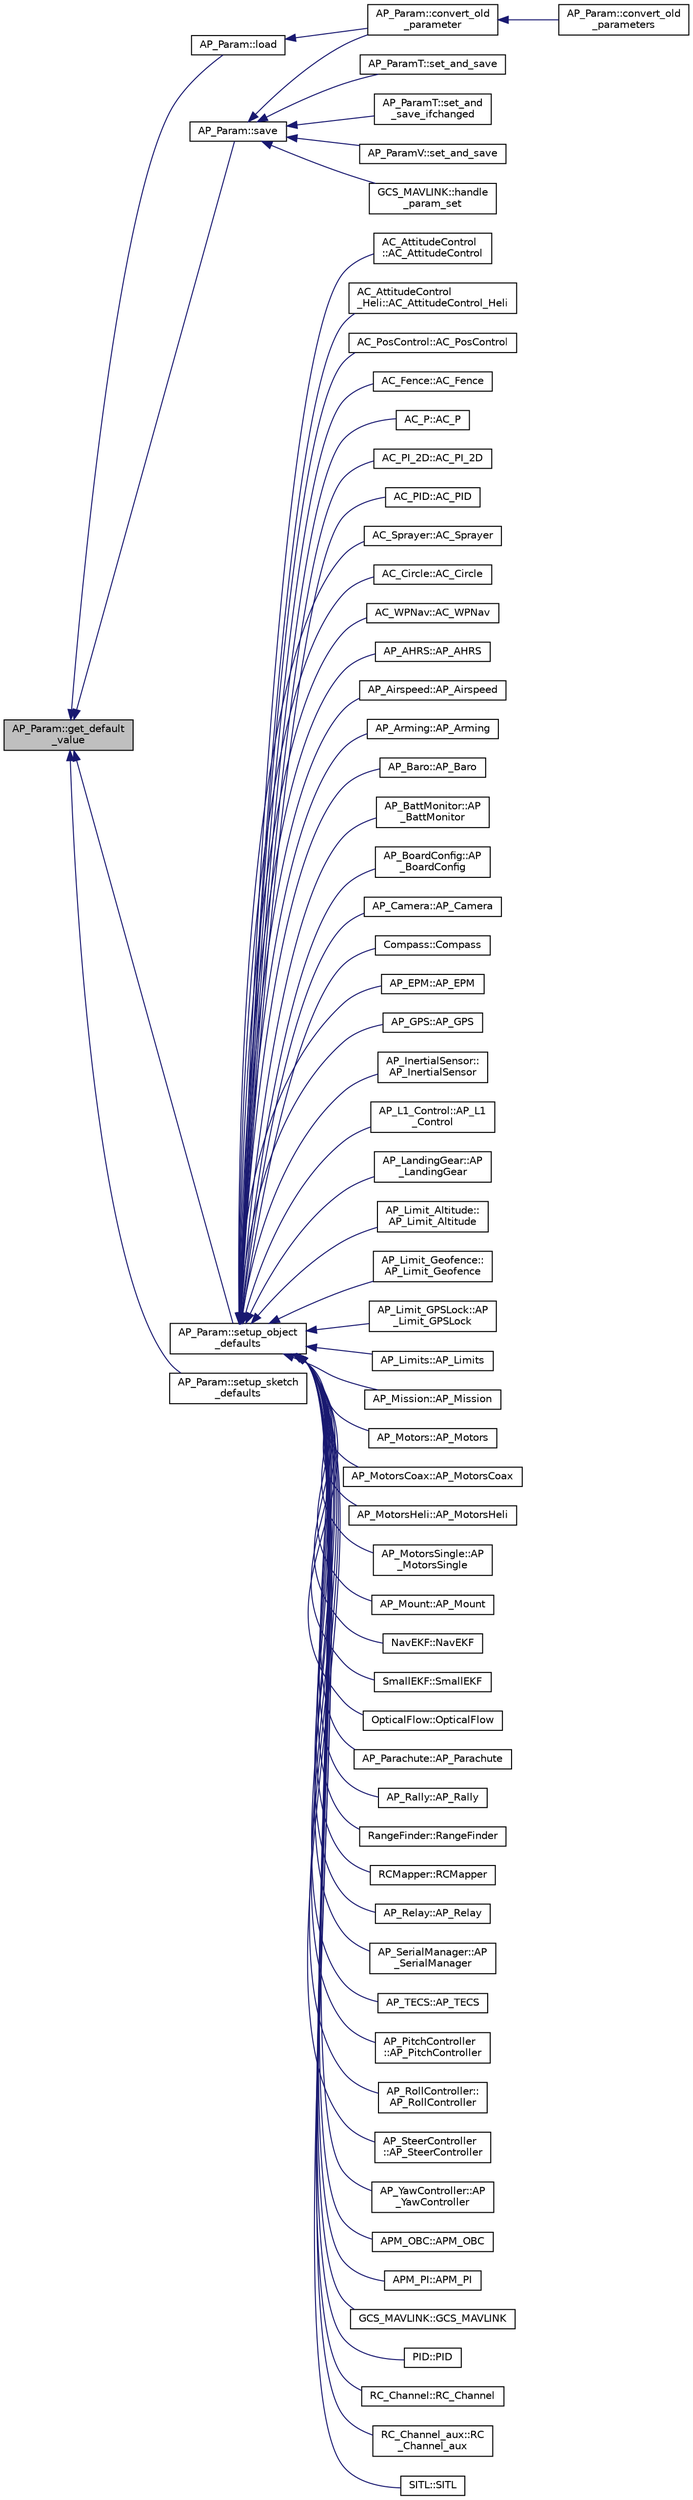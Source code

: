 digraph "AP_Param::get_default_value"
{
 // INTERACTIVE_SVG=YES
  edge [fontname="Helvetica",fontsize="10",labelfontname="Helvetica",labelfontsize="10"];
  node [fontname="Helvetica",fontsize="10",shape=record];
  rankdir="LR";
  Node1 [label="AP_Param::get_default\l_value",height=0.2,width=0.4,color="black", fillcolor="grey75", style="filled" fontcolor="black"];
  Node1 -> Node2 [dir="back",color="midnightblue",fontsize="10",style="solid",fontname="Helvetica"];
  Node2 [label="AP_Param::load",height=0.2,width=0.4,color="black", fillcolor="white", style="filled",URL="$classAP__Param.html#acc7389e0ddc7f46347692a18c43a8d80"];
  Node2 -> Node3 [dir="back",color="midnightblue",fontsize="10",style="solid",fontname="Helvetica"];
  Node3 [label="AP_Param::convert_old\l_parameter",height=0.2,width=0.4,color="black", fillcolor="white", style="filled",URL="$classAP__Param.html#a508aefe4d24c20bada33f79e8bb14a12"];
  Node3 -> Node4 [dir="back",color="midnightblue",fontsize="10",style="solid",fontname="Helvetica"];
  Node4 [label="AP_Param::convert_old\l_parameters",height=0.2,width=0.4,color="black", fillcolor="white", style="filled",URL="$classAP__Param.html#a25fd45233974736c2ac8e4680882a235"];
  Node1 -> Node5 [dir="back",color="midnightblue",fontsize="10",style="solid",fontname="Helvetica"];
  Node5 [label="AP_Param::save",height=0.2,width=0.4,color="black", fillcolor="white", style="filled",URL="$classAP__Param.html#ae498713a1575d30e9a10507d76c15e86"];
  Node5 -> Node3 [dir="back",color="midnightblue",fontsize="10",style="solid",fontname="Helvetica"];
  Node5 -> Node6 [dir="back",color="midnightblue",fontsize="10",style="solid",fontname="Helvetica"];
  Node6 [label="AP_ParamT::set_and_save",height=0.2,width=0.4,color="black", fillcolor="white", style="filled",URL="$classAP__ParamT.html#a25edf0e710f7be745fcf64636ba69be8"];
  Node5 -> Node7 [dir="back",color="midnightblue",fontsize="10",style="solid",fontname="Helvetica"];
  Node7 [label="AP_ParamT::set_and\l_save_ifchanged",height=0.2,width=0.4,color="black", fillcolor="white", style="filled",URL="$classAP__ParamT.html#a950a2a2acb4a1073314733cd0856f31f"];
  Node5 -> Node8 [dir="back",color="midnightblue",fontsize="10",style="solid",fontname="Helvetica"];
  Node8 [label="AP_ParamV::set_and_save",height=0.2,width=0.4,color="black", fillcolor="white", style="filled",URL="$classAP__ParamV.html#ad0e5c746e1c9ae91c58e17e84f5ea390"];
  Node5 -> Node9 [dir="back",color="midnightblue",fontsize="10",style="solid",fontname="Helvetica"];
  Node9 [label="GCS_MAVLINK::handle\l_param_set",height=0.2,width=0.4,color="black", fillcolor="white", style="filled",URL="$classGCS__MAVLINK.html#ae8138868be824c9478307c705a0e6763"];
  Node1 -> Node10 [dir="back",color="midnightblue",fontsize="10",style="solid",fontname="Helvetica"];
  Node10 [label="AP_Param::setup_object\l_defaults",height=0.2,width=0.4,color="black", fillcolor="white", style="filled",URL="$classAP__Param.html#a5f6dcfce1c0a79cf5bd81283e22f3201"];
  Node10 -> Node11 [dir="back",color="midnightblue",fontsize="10",style="solid",fontname="Helvetica"];
  Node11 [label="AC_AttitudeControl\l::AC_AttitudeControl",height=0.2,width=0.4,color="black", fillcolor="white", style="filled",URL="$classAC__AttitudeControl.html#ad2c6d864093ea916550cea4c16af949e"];
  Node10 -> Node12 [dir="back",color="midnightblue",fontsize="10",style="solid",fontname="Helvetica"];
  Node12 [label="AC_AttitudeControl\l_Heli::AC_AttitudeControl_Heli",height=0.2,width=0.4,color="black", fillcolor="white", style="filled",URL="$classAC__AttitudeControl__Heli.html#abd6f7eb56970ec69730978dbf91134eb"];
  Node10 -> Node13 [dir="back",color="midnightblue",fontsize="10",style="solid",fontname="Helvetica"];
  Node13 [label="AC_PosControl::AC_PosControl",height=0.2,width=0.4,color="black", fillcolor="white", style="filled",URL="$classAC__PosControl.html#a64b8e0a484a5be1f23cd3e6fd38faf0a",tooltip="Constructor. "];
  Node10 -> Node14 [dir="back",color="midnightblue",fontsize="10",style="solid",fontname="Helvetica"];
  Node14 [label="AC_Fence::AC_Fence",height=0.2,width=0.4,color="black", fillcolor="white", style="filled",URL="$classAC__Fence.html#a2cd3e448d776bb7d2faac9e1cc59cc22",tooltip="Constructor. "];
  Node10 -> Node15 [dir="back",color="midnightblue",fontsize="10",style="solid",fontname="Helvetica"];
  Node15 [label="AC_P::AC_P",height=0.2,width=0.4,color="black", fillcolor="white", style="filled",URL="$classAC__P.html#a86b4d2f7dc92d0f986f0334cca2a3a5d"];
  Node10 -> Node16 [dir="back",color="midnightblue",fontsize="10",style="solid",fontname="Helvetica"];
  Node16 [label="AC_PI_2D::AC_PI_2D",height=0.2,width=0.4,color="black", fillcolor="white", style="filled",URL="$classAC__PI__2D.html#a40eafe56cc5a4246045cb97e1ec751ce"];
  Node10 -> Node17 [dir="back",color="midnightblue",fontsize="10",style="solid",fontname="Helvetica"];
  Node17 [label="AC_PID::AC_PID",height=0.2,width=0.4,color="black", fillcolor="white", style="filled",URL="$classAC__PID.html#ad324f276474749d6130985500f5c7c1b"];
  Node10 -> Node18 [dir="back",color="midnightblue",fontsize="10",style="solid",fontname="Helvetica"];
  Node18 [label="AC_Sprayer::AC_Sprayer",height=0.2,width=0.4,color="black", fillcolor="white", style="filled",URL="$classAC__Sprayer.html#a490831ebab0593e6fe97b834caa41976",tooltip="Constructor. "];
  Node10 -> Node19 [dir="back",color="midnightblue",fontsize="10",style="solid",fontname="Helvetica"];
  Node19 [label="AC_Circle::AC_Circle",height=0.2,width=0.4,color="black", fillcolor="white", style="filled",URL="$classAC__Circle.html#a5221f6b8f2ca6e1d1a4186e468275079",tooltip="Constructor. "];
  Node10 -> Node20 [dir="back",color="midnightblue",fontsize="10",style="solid",fontname="Helvetica"];
  Node20 [label="AC_WPNav::AC_WPNav",height=0.2,width=0.4,color="black", fillcolor="white", style="filled",URL="$classAC__WPNav.html#a8cfb106723e5004835c25542e3178c47",tooltip="Constructor. "];
  Node10 -> Node21 [dir="back",color="midnightblue",fontsize="10",style="solid",fontname="Helvetica"];
  Node21 [label="AP_AHRS::AP_AHRS",height=0.2,width=0.4,color="black", fillcolor="white", style="filled",URL="$classAP__AHRS.html#ab45fc4a074f3cfe5866c934f8d05c861"];
  Node10 -> Node22 [dir="back",color="midnightblue",fontsize="10",style="solid",fontname="Helvetica"];
  Node22 [label="AP_Airspeed::AP_Airspeed",height=0.2,width=0.4,color="black", fillcolor="white", style="filled",URL="$classAP__Airspeed.html#abe9183da5f203c99759849fdc875c295"];
  Node10 -> Node23 [dir="back",color="midnightblue",fontsize="10",style="solid",fontname="Helvetica"];
  Node23 [label="AP_Arming::AP_Arming",height=0.2,width=0.4,color="black", fillcolor="white", style="filled",URL="$classAP__Arming.html#a10dae36b06d8ba5e3570753cbb882e1a"];
  Node10 -> Node24 [dir="back",color="midnightblue",fontsize="10",style="solid",fontname="Helvetica"];
  Node24 [label="AP_Baro::AP_Baro",height=0.2,width=0.4,color="black", fillcolor="white", style="filled",URL="$classAP__Baro.html#a2365014f8266bebaf041590ff2df01cb"];
  Node10 -> Node25 [dir="back",color="midnightblue",fontsize="10",style="solid",fontname="Helvetica"];
  Node25 [label="AP_BattMonitor::AP\l_BattMonitor",height=0.2,width=0.4,color="black", fillcolor="white", style="filled",URL="$classAP__BattMonitor.html#aaed251d031fd70a8a10eeb41fc0bc901",tooltip="Constructor. "];
  Node10 -> Node26 [dir="back",color="midnightblue",fontsize="10",style="solid",fontname="Helvetica"];
  Node26 [label="AP_BoardConfig::AP\l_BoardConfig",height=0.2,width=0.4,color="black", fillcolor="white", style="filled",URL="$classAP__BoardConfig.html#a49a7027797d4a5fd9be56b55c85b8e90"];
  Node10 -> Node27 [dir="back",color="midnightblue",fontsize="10",style="solid",fontname="Helvetica"];
  Node27 [label="AP_Camera::AP_Camera",height=0.2,width=0.4,color="black", fillcolor="white", style="filled",URL="$classAP__Camera.html#aa6b15b7f84f291994d90173332891510"];
  Node10 -> Node28 [dir="back",color="midnightblue",fontsize="10",style="solid",fontname="Helvetica"];
  Node28 [label="Compass::Compass",height=0.2,width=0.4,color="black", fillcolor="white", style="filled",URL="$classCompass.html#a68bd2a073cc0d461b2b46529aae04765"];
  Node10 -> Node29 [dir="back",color="midnightblue",fontsize="10",style="solid",fontname="Helvetica"];
  Node29 [label="AP_EPM::AP_EPM",height=0.2,width=0.4,color="black", fillcolor="white", style="filled",URL="$classAP__EPM.html#acfc25833beaff77f8991e9adedebcf7d"];
  Node10 -> Node30 [dir="back",color="midnightblue",fontsize="10",style="solid",fontname="Helvetica"];
  Node30 [label="AP_GPS::AP_GPS",height=0.2,width=0.4,color="black", fillcolor="white", style="filled",URL="$classAP__GPS.html#aa64e78056c0899273bae42ac4874b7e0"];
  Node10 -> Node31 [dir="back",color="midnightblue",fontsize="10",style="solid",fontname="Helvetica"];
  Node31 [label="AP_InertialSensor::\lAP_InertialSensor",height=0.2,width=0.4,color="black", fillcolor="white", style="filled",URL="$classAP__InertialSensor.html#affc63e7edc9be1b0e128b8da3b8a24a5"];
  Node10 -> Node32 [dir="back",color="midnightblue",fontsize="10",style="solid",fontname="Helvetica"];
  Node32 [label="AP_L1_Control::AP_L1\l_Control",height=0.2,width=0.4,color="black", fillcolor="white", style="filled",URL="$classAP__L1__Control.html#ab05db857d5a6d3daa88bf03ae9d62fe2"];
  Node10 -> Node33 [dir="back",color="midnightblue",fontsize="10",style="solid",fontname="Helvetica"];
  Node33 [label="AP_LandingGear::AP\l_LandingGear",height=0.2,width=0.4,color="black", fillcolor="white", style="filled",URL="$classAP__LandingGear.html#ae8fa6dc4efcdf9316ce0409cd6783eb4",tooltip="Constructor. "];
  Node10 -> Node34 [dir="back",color="midnightblue",fontsize="10",style="solid",fontname="Helvetica"];
  Node34 [label="AP_Limit_Altitude::\lAP_Limit_Altitude",height=0.2,width=0.4,color="black", fillcolor="white", style="filled",URL="$classAP__Limit__Altitude.html#a5256a10c642ae4505bee2351ac9d22db"];
  Node10 -> Node35 [dir="back",color="midnightblue",fontsize="10",style="solid",fontname="Helvetica"];
  Node35 [label="AP_Limit_Geofence::\lAP_Limit_Geofence",height=0.2,width=0.4,color="black", fillcolor="white", style="filled",URL="$classAP__Limit__Geofence.html#a0d67d238f87096c8edbae5442f959d44"];
  Node10 -> Node36 [dir="back",color="midnightblue",fontsize="10",style="solid",fontname="Helvetica"];
  Node36 [label="AP_Limit_GPSLock::AP\l_Limit_GPSLock",height=0.2,width=0.4,color="black", fillcolor="white", style="filled",URL="$classAP__Limit__GPSLock.html#ab50dd1e4e7b08386e0c084a488a5d844"];
  Node10 -> Node37 [dir="back",color="midnightblue",fontsize="10",style="solid",fontname="Helvetica"];
  Node37 [label="AP_Limits::AP_Limits",height=0.2,width=0.4,color="black", fillcolor="white", style="filled",URL="$classAP__Limits.html#a03a9309b82fa7709b476f30d1f5fdda0"];
  Node10 -> Node38 [dir="back",color="midnightblue",fontsize="10",style="solid",fontname="Helvetica"];
  Node38 [label="AP_Mission::AP_Mission",height=0.2,width=0.4,color="black", fillcolor="white", style="filled",URL="$classAP__Mission.html#af358a877f089eac8034f4e26644ba4f3",tooltip="constructor "];
  Node10 -> Node39 [dir="back",color="midnightblue",fontsize="10",style="solid",fontname="Helvetica"];
  Node39 [label="AP_Motors::AP_Motors",height=0.2,width=0.4,color="black", fillcolor="white", style="filled",URL="$classAP__Motors.html#a07c8ae539ad3f6122051be7513cc1b6b"];
  Node10 -> Node40 [dir="back",color="midnightblue",fontsize="10",style="solid",fontname="Helvetica"];
  Node40 [label="AP_MotorsCoax::AP_MotorsCoax",height=0.2,width=0.4,color="black", fillcolor="white", style="filled",URL="$classAP__MotorsCoax.html#a2344b0de2d75e7979e5c8166c5d1079b",tooltip="Constructor. "];
  Node10 -> Node41 [dir="back",color="midnightblue",fontsize="10",style="solid",fontname="Helvetica"];
  Node41 [label="AP_MotorsHeli::AP_MotorsHeli",height=0.2,width=0.4,color="black", fillcolor="white", style="filled",URL="$classAP__MotorsHeli.html#a7aa8051c71f926419695a8ce9b743dad",tooltip="Constructor. "];
  Node10 -> Node42 [dir="back",color="midnightblue",fontsize="10",style="solid",fontname="Helvetica"];
  Node42 [label="AP_MotorsSingle::AP\l_MotorsSingle",height=0.2,width=0.4,color="black", fillcolor="white", style="filled",URL="$classAP__MotorsSingle.html#a98a20e23e44f60ad6c7ed5f2782215ec",tooltip="Constructor. "];
  Node10 -> Node43 [dir="back",color="midnightblue",fontsize="10",style="solid",fontname="Helvetica"];
  Node43 [label="AP_Mount::AP_Mount",height=0.2,width=0.4,color="black", fillcolor="white", style="filled",URL="$classAP__Mount.html#a9753c783c9c72ca8091eff786e9844c7"];
  Node10 -> Node44 [dir="back",color="midnightblue",fontsize="10",style="solid",fontname="Helvetica"];
  Node44 [label="NavEKF::NavEKF",height=0.2,width=0.4,color="black", fillcolor="white", style="filled",URL="$classNavEKF.html#a12a663e422a33c37a23b093dd0f0c397"];
  Node10 -> Node45 [dir="back",color="midnightblue",fontsize="10",style="solid",fontname="Helvetica"];
  Node45 [label="SmallEKF::SmallEKF",height=0.2,width=0.4,color="black", fillcolor="white", style="filled",URL="$classSmallEKF.html#a6a7ee9220995bbe86c242a005a507105"];
  Node10 -> Node46 [dir="back",color="midnightblue",fontsize="10",style="solid",fontname="Helvetica"];
  Node46 [label="OpticalFlow::OpticalFlow",height=0.2,width=0.4,color="black", fillcolor="white", style="filled",URL="$classOpticalFlow.html#aad8368209fdb61eda77eb30844f65385"];
  Node10 -> Node47 [dir="back",color="midnightblue",fontsize="10",style="solid",fontname="Helvetica"];
  Node47 [label="AP_Parachute::AP_Parachute",height=0.2,width=0.4,color="black", fillcolor="white", style="filled",URL="$classAP__Parachute.html#a5b830bae249f478a41bdcf6e17f45c9a",tooltip="Constructor. "];
  Node10 -> Node48 [dir="back",color="midnightblue",fontsize="10",style="solid",fontname="Helvetica"];
  Node48 [label="AP_Rally::AP_Rally",height=0.2,width=0.4,color="black", fillcolor="white", style="filled",URL="$classAP__Rally.html#add46a641ab976409ed4e4be01c201dc7"];
  Node10 -> Node49 [dir="back",color="midnightblue",fontsize="10",style="solid",fontname="Helvetica"];
  Node49 [label="RangeFinder::RangeFinder",height=0.2,width=0.4,color="black", fillcolor="white", style="filled",URL="$classRangeFinder.html#afc1d58105145443f145875811a3a19d5"];
  Node10 -> Node50 [dir="back",color="midnightblue",fontsize="10",style="solid",fontname="Helvetica"];
  Node50 [label="RCMapper::RCMapper",height=0.2,width=0.4,color="black", fillcolor="white", style="filled",URL="$classRCMapper.html#a0545c83beeee8bda7b84146e35b19baa"];
  Node10 -> Node51 [dir="back",color="midnightblue",fontsize="10",style="solid",fontname="Helvetica"];
  Node51 [label="AP_Relay::AP_Relay",height=0.2,width=0.4,color="black", fillcolor="white", style="filled",URL="$classAP__Relay.html#a21399f6c8151e7782dcbff4cd15e9f30"];
  Node10 -> Node52 [dir="back",color="midnightblue",fontsize="10",style="solid",fontname="Helvetica"];
  Node52 [label="AP_SerialManager::AP\l_SerialManager",height=0.2,width=0.4,color="black", fillcolor="white", style="filled",URL="$classAP__SerialManager.html#ad0bf0d13dfce705f542ad26c8327befb"];
  Node10 -> Node53 [dir="back",color="midnightblue",fontsize="10",style="solid",fontname="Helvetica"];
  Node53 [label="AP_TECS::AP_TECS",height=0.2,width=0.4,color="black", fillcolor="white", style="filled",URL="$classAP__TECS.html#ab0eb7e3fbb10d9b287e6bd8f82797487"];
  Node10 -> Node54 [dir="back",color="midnightblue",fontsize="10",style="solid",fontname="Helvetica"];
  Node54 [label="AP_PitchController\l::AP_PitchController",height=0.2,width=0.4,color="black", fillcolor="white", style="filled",URL="$classAP__PitchController.html#a9b969c4793940109278b7bfe27e4792e"];
  Node10 -> Node55 [dir="back",color="midnightblue",fontsize="10",style="solid",fontname="Helvetica"];
  Node55 [label="AP_RollController::\lAP_RollController",height=0.2,width=0.4,color="black", fillcolor="white", style="filled",URL="$classAP__RollController.html#a4b5111a704680acf295d9d3895726beb"];
  Node10 -> Node56 [dir="back",color="midnightblue",fontsize="10",style="solid",fontname="Helvetica"];
  Node56 [label="AP_SteerController\l::AP_SteerController",height=0.2,width=0.4,color="black", fillcolor="white", style="filled",URL="$classAP__SteerController.html#aa2f6902cd942c7c7ba68b8075502922b"];
  Node10 -> Node57 [dir="back",color="midnightblue",fontsize="10",style="solid",fontname="Helvetica"];
  Node57 [label="AP_YawController::AP\l_YawController",height=0.2,width=0.4,color="black", fillcolor="white", style="filled",URL="$classAP__YawController.html#a4b48ca1fb3a5fd54f4f28bfe55336620"];
  Node10 -> Node58 [dir="back",color="midnightblue",fontsize="10",style="solid",fontname="Helvetica"];
  Node58 [label="APM_OBC::APM_OBC",height=0.2,width=0.4,color="black", fillcolor="white", style="filled",URL="$classAPM__OBC.html#a569b2c26354c2224cc830af698cf05cf"];
  Node10 -> Node59 [dir="back",color="midnightblue",fontsize="10",style="solid",fontname="Helvetica"];
  Node59 [label="APM_PI::APM_PI",height=0.2,width=0.4,color="black", fillcolor="white", style="filled",URL="$classAPM__PI.html#a55ea2074e0f2fd23383d141f7684ffc8"];
  Node10 -> Node60 [dir="back",color="midnightblue",fontsize="10",style="solid",fontname="Helvetica"];
  Node60 [label="GCS_MAVLINK::GCS_MAVLINK",height=0.2,width=0.4,color="black", fillcolor="white", style="filled",URL="$classGCS__MAVLINK.html#a88dabe4da3b32dca5e34beb438f8be65"];
  Node10 -> Node61 [dir="back",color="midnightblue",fontsize="10",style="solid",fontname="Helvetica"];
  Node61 [label="PID::PID",height=0.2,width=0.4,color="black", fillcolor="white", style="filled",URL="$classPID.html#a87b6ac9190610ef5b1abb5dcacd47e6e"];
  Node10 -> Node62 [dir="back",color="midnightblue",fontsize="10",style="solid",fontname="Helvetica"];
  Node62 [label="RC_Channel::RC_Channel",height=0.2,width=0.4,color="black", fillcolor="white", style="filled",URL="$classRC__Channel.html#aada7701118c2ba339669608ddb50846e"];
  Node10 -> Node63 [dir="back",color="midnightblue",fontsize="10",style="solid",fontname="Helvetica"];
  Node63 [label="RC_Channel_aux::RC\l_Channel_aux",height=0.2,width=0.4,color="black", fillcolor="white", style="filled",URL="$classRC__Channel__aux.html#a875f59db10dd53a4b16ea26cc49fde0e"];
  Node10 -> Node64 [dir="back",color="midnightblue",fontsize="10",style="solid",fontname="Helvetica"];
  Node64 [label="SITL::SITL",height=0.2,width=0.4,color="black", fillcolor="white", style="filled",URL="$classSITL.html#a3e4e6320da45e1fee15774fa972f7bcc"];
  Node1 -> Node65 [dir="back",color="midnightblue",fontsize="10",style="solid",fontname="Helvetica"];
  Node65 [label="AP_Param::setup_sketch\l_defaults",height=0.2,width=0.4,color="black", fillcolor="white", style="filled",URL="$classAP__Param.html#a2f705bc582632a571fe8d587709fe3fe"];
}
